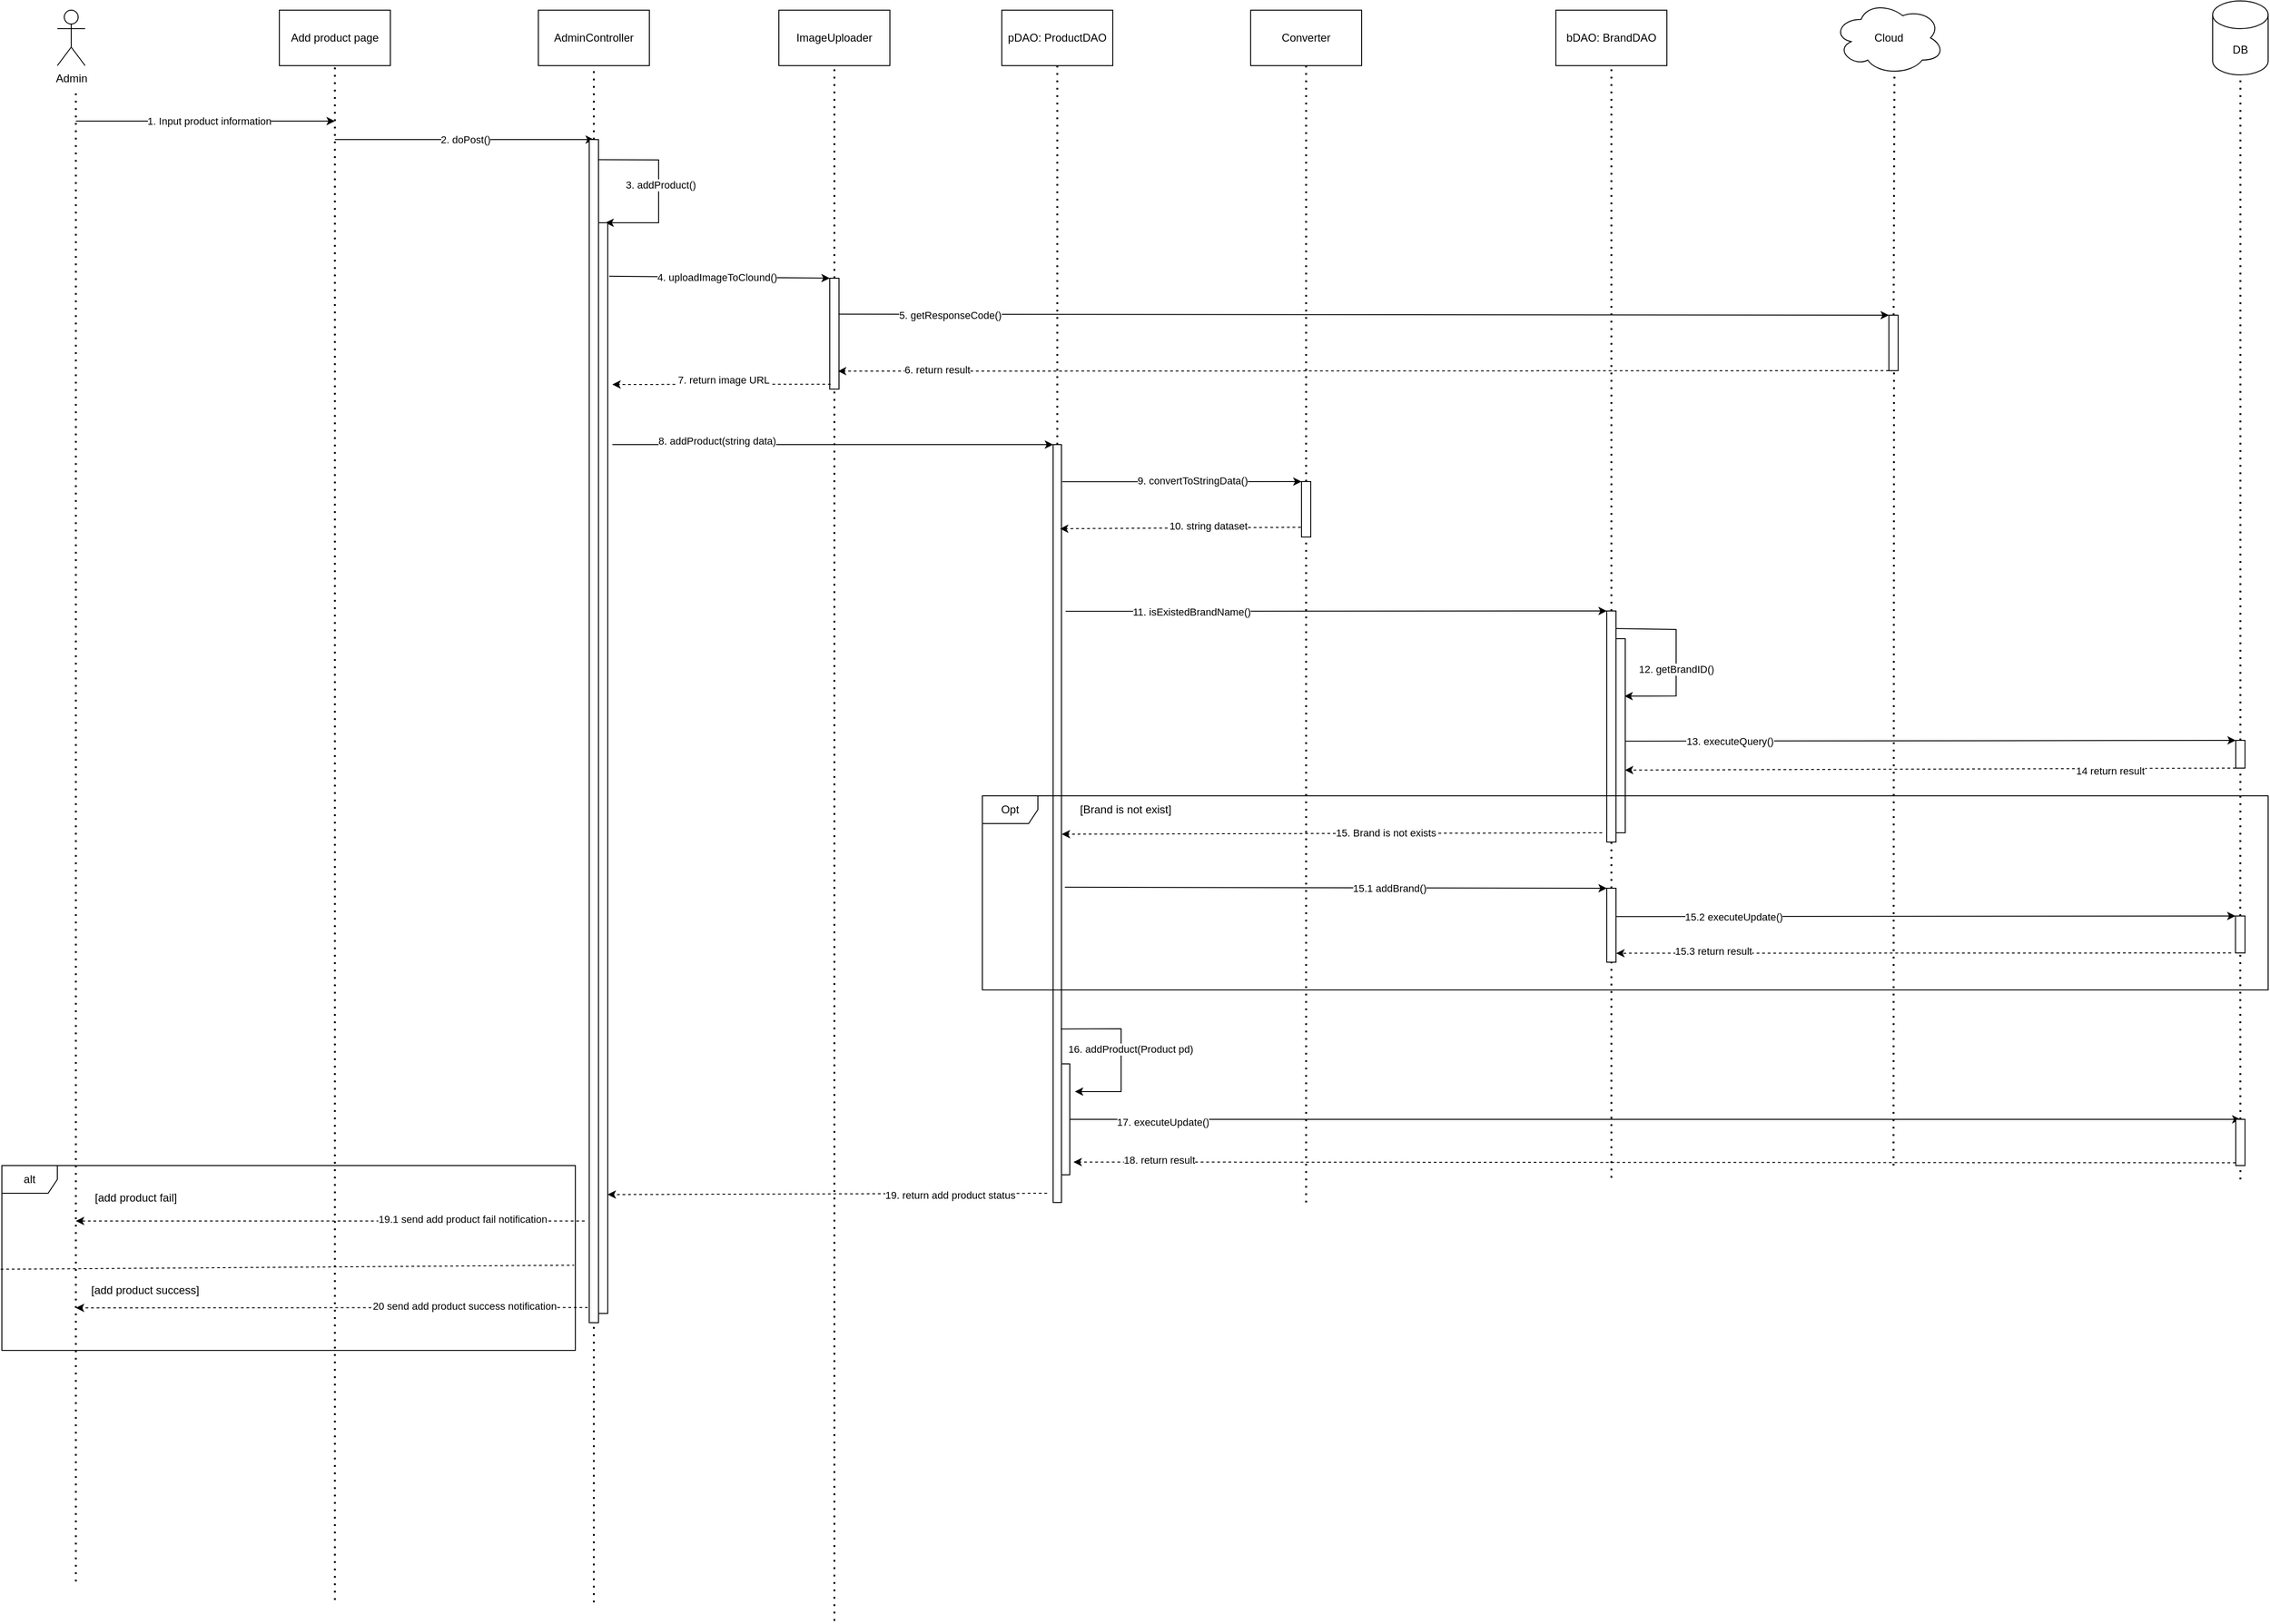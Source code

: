 <mxfile version="21.8.2" type="device">
  <diagram id="C5RBs43oDa-KdzZeNtuy" name="Page-1">
    <mxGraphModel dx="3640" dy="1908" grid="1" gridSize="10" guides="1" tooltips="1" connect="1" arrows="1" fold="1" page="1" pageScale="1" pageWidth="827" pageHeight="1169" math="0" shadow="0">
      <root>
        <mxCell id="WIyWlLk6GJQsqaUBKTNV-0" />
        <mxCell id="WIyWlLk6GJQsqaUBKTNV-1" parent="WIyWlLk6GJQsqaUBKTNV-0" />
        <mxCell id="jX_GD5bZqcwz75eiYxPs-16" value="Admin" style="shape=umlActor;verticalLabelPosition=bottom;verticalAlign=top;html=1;outlineConnect=0;" vertex="1" parent="WIyWlLk6GJQsqaUBKTNV-1">
          <mxGeometry x="100" y="90" width="30" height="60" as="geometry" />
        </mxCell>
        <mxCell id="jX_GD5bZqcwz75eiYxPs-17" value="" style="endArrow=none;dashed=1;html=1;dashPattern=1 3;strokeWidth=2;rounded=0;" edge="1" parent="WIyWlLk6GJQsqaUBKTNV-1">
          <mxGeometry width="50" height="50" relative="1" as="geometry">
            <mxPoint x="120" y="1790" as="sourcePoint" />
            <mxPoint x="120" y="180" as="targetPoint" />
          </mxGeometry>
        </mxCell>
        <mxCell id="jX_GD5bZqcwz75eiYxPs-19" value="Add product page" style="rounded=0;whiteSpace=wrap;html=1;" vertex="1" parent="WIyWlLk6GJQsqaUBKTNV-1">
          <mxGeometry x="340" y="90" width="120" height="60" as="geometry" />
        </mxCell>
        <mxCell id="jX_GD5bZqcwz75eiYxPs-20" value="" style="endArrow=none;dashed=1;html=1;dashPattern=1 3;strokeWidth=2;rounded=0;entryX=0.5;entryY=1;entryDx=0;entryDy=0;" edge="1" parent="WIyWlLk6GJQsqaUBKTNV-1" target="jX_GD5bZqcwz75eiYxPs-19">
          <mxGeometry width="50" height="50" relative="1" as="geometry">
            <mxPoint x="400" y="1810" as="sourcePoint" />
            <mxPoint x="350" y="250" as="targetPoint" />
          </mxGeometry>
        </mxCell>
        <mxCell id="jX_GD5bZqcwz75eiYxPs-21" value="AdminController" style="rounded=0;whiteSpace=wrap;html=1;" vertex="1" parent="WIyWlLk6GJQsqaUBKTNV-1">
          <mxGeometry x="620" y="90" width="120" height="60" as="geometry" />
        </mxCell>
        <mxCell id="jX_GD5bZqcwz75eiYxPs-22" value="" style="endArrow=none;dashed=1;html=1;dashPattern=1 3;strokeWidth=2;rounded=0;entryX=0.5;entryY=1;entryDx=0;entryDy=0;" edge="1" parent="WIyWlLk6GJQsqaUBKTNV-1" source="jX_GD5bZqcwz75eiYxPs-43" target="jX_GD5bZqcwz75eiYxPs-21">
          <mxGeometry width="50" height="50" relative="1" as="geometry">
            <mxPoint x="680" y="1160" as="sourcePoint" />
            <mxPoint x="410" y="160" as="targetPoint" />
          </mxGeometry>
        </mxCell>
        <mxCell id="jX_GD5bZqcwz75eiYxPs-23" value="ImageUploader" style="rounded=0;whiteSpace=wrap;html=1;" vertex="1" parent="WIyWlLk6GJQsqaUBKTNV-1">
          <mxGeometry x="880" y="90" width="120" height="60" as="geometry" />
        </mxCell>
        <mxCell id="jX_GD5bZqcwz75eiYxPs-24" value="pDAO: ProductDAO" style="rounded=0;whiteSpace=wrap;html=1;" vertex="1" parent="WIyWlLk6GJQsqaUBKTNV-1">
          <mxGeometry x="1121" y="90" width="120" height="60" as="geometry" />
        </mxCell>
        <mxCell id="jX_GD5bZqcwz75eiYxPs-25" value="" style="endArrow=none;dashed=1;html=1;dashPattern=1 3;strokeWidth=2;rounded=0;entryX=0.5;entryY=1;entryDx=0;entryDy=0;" edge="1" parent="WIyWlLk6GJQsqaUBKTNV-1" source="jX_GD5bZqcwz75eiYxPs-49" target="jX_GD5bZqcwz75eiYxPs-23">
          <mxGeometry width="50" height="50" relative="1" as="geometry">
            <mxPoint x="940" y="1160" as="sourcePoint" />
            <mxPoint x="690" y="160" as="targetPoint" />
          </mxGeometry>
        </mxCell>
        <mxCell id="jX_GD5bZqcwz75eiYxPs-26" value="" style="endArrow=none;dashed=1;html=1;dashPattern=1 3;strokeWidth=2;rounded=0;entryX=0.5;entryY=1;entryDx=0;entryDy=0;" edge="1" parent="WIyWlLk6GJQsqaUBKTNV-1" source="jX_GD5bZqcwz75eiYxPs-62" target="jX_GD5bZqcwz75eiYxPs-24">
          <mxGeometry width="50" height="50" relative="1" as="geometry">
            <mxPoint x="1180" y="1160" as="sourcePoint" />
            <mxPoint x="700" y="170" as="targetPoint" />
            <Array as="points" />
          </mxGeometry>
        </mxCell>
        <mxCell id="jX_GD5bZqcwz75eiYxPs-27" value="Converter" style="rounded=0;whiteSpace=wrap;html=1;" vertex="1" parent="WIyWlLk6GJQsqaUBKTNV-1">
          <mxGeometry x="1390" y="90" width="120" height="60" as="geometry" />
        </mxCell>
        <mxCell id="jX_GD5bZqcwz75eiYxPs-28" value="Cloud" style="ellipse;shape=cloud;whiteSpace=wrap;html=1;" vertex="1" parent="WIyWlLk6GJQsqaUBKTNV-1">
          <mxGeometry x="2020" y="80" width="120" height="80" as="geometry" />
        </mxCell>
        <mxCell id="jX_GD5bZqcwz75eiYxPs-29" value="DB" style="shape=cylinder3;whiteSpace=wrap;html=1;boundedLbl=1;backgroundOutline=1;size=15;" vertex="1" parent="WIyWlLk6GJQsqaUBKTNV-1">
          <mxGeometry x="2430" y="80" width="60" height="80" as="geometry" />
        </mxCell>
        <mxCell id="jX_GD5bZqcwz75eiYxPs-36" value="" style="endArrow=none;dashed=1;html=1;dashPattern=1 3;strokeWidth=2;rounded=0;entryX=0.5;entryY=1;entryDx=0;entryDy=0;" edge="1" parent="WIyWlLk6GJQsqaUBKTNV-1" source="jX_GD5bZqcwz75eiYxPs-68" target="jX_GD5bZqcwz75eiYxPs-27">
          <mxGeometry width="50" height="50" relative="1" as="geometry">
            <mxPoint x="1450" y="1160" as="sourcePoint" />
            <mxPoint x="1191" y="160" as="targetPoint" />
            <Array as="points" />
          </mxGeometry>
        </mxCell>
        <mxCell id="jX_GD5bZqcwz75eiYxPs-37" value="" style="endArrow=none;dashed=1;html=1;dashPattern=1 3;strokeWidth=2;rounded=0;entryX=0.55;entryY=0.95;entryDx=0;entryDy=0;entryPerimeter=0;" edge="1" parent="WIyWlLk6GJQsqaUBKTNV-1" source="jX_GD5bZqcwz75eiYxPs-54" target="jX_GD5bZqcwz75eiYxPs-28">
          <mxGeometry width="50" height="50" relative="1" as="geometry">
            <mxPoint x="1720" y="1130" as="sourcePoint" />
            <mxPoint x="1201" y="170" as="targetPoint" />
            <Array as="points" />
          </mxGeometry>
        </mxCell>
        <mxCell id="jX_GD5bZqcwz75eiYxPs-38" value="" style="endArrow=none;dashed=1;html=1;dashPattern=1 3;strokeWidth=2;rounded=0;entryX=0.5;entryY=1;entryDx=0;entryDy=0;entryPerimeter=0;" edge="1" parent="WIyWlLk6GJQsqaUBKTNV-1" source="jX_GD5bZqcwz75eiYxPs-104" target="jX_GD5bZqcwz75eiYxPs-29">
          <mxGeometry width="50" height="50" relative="1" as="geometry">
            <mxPoint x="2460" y="1152.645" as="sourcePoint" />
            <mxPoint x="1681" y="180" as="targetPoint" />
            <Array as="points" />
          </mxGeometry>
        </mxCell>
        <mxCell id="jX_GD5bZqcwz75eiYxPs-39" value="" style="endArrow=classic;html=1;rounded=0;" edge="1" parent="WIyWlLk6GJQsqaUBKTNV-1">
          <mxGeometry width="50" height="50" relative="1" as="geometry">
            <mxPoint x="120" y="210" as="sourcePoint" />
            <mxPoint x="400" y="210" as="targetPoint" />
          </mxGeometry>
        </mxCell>
        <mxCell id="jX_GD5bZqcwz75eiYxPs-40" value="1. Input product information" style="edgeLabel;html=1;align=center;verticalAlign=middle;resizable=0;points=[];" vertex="1" connectable="0" parent="jX_GD5bZqcwz75eiYxPs-39">
          <mxGeometry x="0.026" y="3" relative="1" as="geometry">
            <mxPoint y="3" as="offset" />
          </mxGeometry>
        </mxCell>
        <mxCell id="jX_GD5bZqcwz75eiYxPs-41" value="" style="endArrow=classic;html=1;rounded=0;" edge="1" parent="WIyWlLk6GJQsqaUBKTNV-1">
          <mxGeometry width="50" height="50" relative="1" as="geometry">
            <mxPoint x="400" y="230" as="sourcePoint" />
            <mxPoint x="680" y="230" as="targetPoint" />
          </mxGeometry>
        </mxCell>
        <mxCell id="jX_GD5bZqcwz75eiYxPs-42" value="2. doPost()" style="edgeLabel;html=1;align=center;verticalAlign=middle;resizable=0;points=[];" vertex="1" connectable="0" parent="jX_GD5bZqcwz75eiYxPs-41">
          <mxGeometry x="0.252" y="-2" relative="1" as="geometry">
            <mxPoint x="-35" y="-2" as="offset" />
          </mxGeometry>
        </mxCell>
        <mxCell id="jX_GD5bZqcwz75eiYxPs-44" value="" style="endArrow=none;dashed=1;html=1;dashPattern=1 3;strokeWidth=2;rounded=0;entryX=0.5;entryY=1;entryDx=0;entryDy=0;" edge="1" parent="WIyWlLk6GJQsqaUBKTNV-1" target="jX_GD5bZqcwz75eiYxPs-43">
          <mxGeometry width="50" height="50" relative="1" as="geometry">
            <mxPoint x="680" y="1812.645" as="sourcePoint" />
            <mxPoint x="680" y="150" as="targetPoint" />
          </mxGeometry>
        </mxCell>
        <mxCell id="jX_GD5bZqcwz75eiYxPs-43" value="" style="rounded=0;whiteSpace=wrap;html=1;" vertex="1" parent="WIyWlLk6GJQsqaUBKTNV-1">
          <mxGeometry x="675" y="230" width="10" height="1280" as="geometry" />
        </mxCell>
        <mxCell id="jX_GD5bZqcwz75eiYxPs-45" value="" style="endArrow=classic;html=1;rounded=0;entryX=0.75;entryY=0;entryDx=0;entryDy=0;exitX=0.929;exitY=0.017;exitDx=0;exitDy=0;exitPerimeter=0;" edge="1" parent="WIyWlLk6GJQsqaUBKTNV-1" source="jX_GD5bZqcwz75eiYxPs-43" target="jX_GD5bZqcwz75eiYxPs-46">
          <mxGeometry width="50" height="50" relative="1" as="geometry">
            <mxPoint x="690" y="250" as="sourcePoint" />
            <mxPoint x="740" y="250" as="targetPoint" />
            <Array as="points">
              <mxPoint x="750" y="252" />
              <mxPoint x="750" y="320" />
            </Array>
          </mxGeometry>
        </mxCell>
        <mxCell id="jX_GD5bZqcwz75eiYxPs-47" value="3. addProduct()" style="edgeLabel;html=1;align=center;verticalAlign=middle;resizable=0;points=[];" vertex="1" connectable="0" parent="jX_GD5bZqcwz75eiYxPs-45">
          <mxGeometry x="-0.039" y="2" relative="1" as="geometry">
            <mxPoint as="offset" />
          </mxGeometry>
        </mxCell>
        <mxCell id="jX_GD5bZqcwz75eiYxPs-46" value="" style="rounded=0;whiteSpace=wrap;html=1;" vertex="1" parent="WIyWlLk6GJQsqaUBKTNV-1">
          <mxGeometry x="685" y="320" width="10" height="1180" as="geometry" />
        </mxCell>
        <mxCell id="jX_GD5bZqcwz75eiYxPs-48" value="" style="endArrow=classic;html=1;rounded=0;entryX=0;entryY=0;entryDx=0;entryDy=0;exitX=1.151;exitY=0.049;exitDx=0;exitDy=0;exitPerimeter=0;" edge="1" parent="WIyWlLk6GJQsqaUBKTNV-1" source="jX_GD5bZqcwz75eiYxPs-46" target="jX_GD5bZqcwz75eiYxPs-49">
          <mxGeometry width="50" height="50" relative="1" as="geometry">
            <mxPoint x="700" y="380" as="sourcePoint" />
            <mxPoint x="930" y="380" as="targetPoint" />
          </mxGeometry>
        </mxCell>
        <mxCell id="jX_GD5bZqcwz75eiYxPs-51" value="4. uploadImageToClound()" style="edgeLabel;html=1;align=center;verticalAlign=middle;resizable=0;points=[];" vertex="1" connectable="0" parent="jX_GD5bZqcwz75eiYxPs-48">
          <mxGeometry x="-0.11" y="-1" relative="1" as="geometry">
            <mxPoint x="10" y="-1" as="offset" />
          </mxGeometry>
        </mxCell>
        <mxCell id="jX_GD5bZqcwz75eiYxPs-50" value="" style="endArrow=none;dashed=1;html=1;dashPattern=1 3;strokeWidth=2;rounded=0;entryX=0.5;entryY=1;entryDx=0;entryDy=0;" edge="1" parent="WIyWlLk6GJQsqaUBKTNV-1" target="jX_GD5bZqcwz75eiYxPs-49">
          <mxGeometry width="50" height="50" relative="1" as="geometry">
            <mxPoint x="940" y="1832.644" as="sourcePoint" />
            <mxPoint x="940" y="150" as="targetPoint" />
          </mxGeometry>
        </mxCell>
        <mxCell id="jX_GD5bZqcwz75eiYxPs-49" value="" style="rounded=0;whiteSpace=wrap;html=1;" vertex="1" parent="WIyWlLk6GJQsqaUBKTNV-1">
          <mxGeometry x="935" y="380" width="10" height="120" as="geometry" />
        </mxCell>
        <mxCell id="jX_GD5bZqcwz75eiYxPs-52" value="" style="endArrow=classic;html=1;rounded=0;exitX=0.94;exitY=0.324;exitDx=0;exitDy=0;exitPerimeter=0;entryX=0;entryY=0;entryDx=0;entryDy=0;" edge="1" parent="WIyWlLk6GJQsqaUBKTNV-1" source="jX_GD5bZqcwz75eiYxPs-49" target="jX_GD5bZqcwz75eiYxPs-54">
          <mxGeometry width="50" height="50" relative="1" as="geometry">
            <mxPoint x="970.0" y="420.0" as="sourcePoint" />
            <mxPoint x="2070" y="420" as="targetPoint" />
          </mxGeometry>
        </mxCell>
        <mxCell id="jX_GD5bZqcwz75eiYxPs-53" value="5. getResponseCode()" style="edgeLabel;html=1;align=center;verticalAlign=middle;resizable=0;points=[];" vertex="1" connectable="0" parent="jX_GD5bZqcwz75eiYxPs-52">
          <mxGeometry x="-0.168" y="-2" relative="1" as="geometry">
            <mxPoint x="-352" y="-2" as="offset" />
          </mxGeometry>
        </mxCell>
        <mxCell id="jX_GD5bZqcwz75eiYxPs-55" value="" style="endArrow=none;dashed=1;html=1;dashPattern=1 3;strokeWidth=2;rounded=0;entryX=0.55;entryY=0.95;entryDx=0;entryDy=0;entryPerimeter=0;" edge="1" parent="WIyWlLk6GJQsqaUBKTNV-1" target="jX_GD5bZqcwz75eiYxPs-54">
          <mxGeometry width="50" height="50" relative="1" as="geometry">
            <mxPoint x="2085" y="1340" as="sourcePoint" />
            <mxPoint x="1720" y="156" as="targetPoint" />
            <Array as="points" />
          </mxGeometry>
        </mxCell>
        <mxCell id="jX_GD5bZqcwz75eiYxPs-54" value="" style="rounded=0;whiteSpace=wrap;html=1;" vertex="1" parent="WIyWlLk6GJQsqaUBKTNV-1">
          <mxGeometry x="2080" y="420" width="10" height="60" as="geometry" />
        </mxCell>
        <mxCell id="jX_GD5bZqcwz75eiYxPs-56" value="" style="endArrow=classic;html=1;rounded=0;dashed=1;entryX=0.885;entryY=0.838;entryDx=0;entryDy=0;entryPerimeter=0;exitX=0;exitY=1;exitDx=0;exitDy=0;" edge="1" parent="WIyWlLk6GJQsqaUBKTNV-1" source="jX_GD5bZqcwz75eiYxPs-54" target="jX_GD5bZqcwz75eiYxPs-49">
          <mxGeometry width="50" height="50" relative="1" as="geometry">
            <mxPoint x="1660" y="481" as="sourcePoint" />
            <mxPoint x="958.021" y="480" as="targetPoint" />
          </mxGeometry>
        </mxCell>
        <mxCell id="jX_GD5bZqcwz75eiYxPs-57" value="6. return result" style="edgeLabel;html=1;align=center;verticalAlign=middle;resizable=0;points=[];" vertex="1" connectable="0" parent="jX_GD5bZqcwz75eiYxPs-56">
          <mxGeometry x="0.009" y="-2" relative="1" as="geometry">
            <mxPoint x="-456" as="offset" />
          </mxGeometry>
        </mxCell>
        <mxCell id="jX_GD5bZqcwz75eiYxPs-58" value="" style="endArrow=classic;html=1;rounded=0;exitX=0.101;exitY=0.956;exitDx=0;exitDy=0;exitPerimeter=0;dashed=1;" edge="1" parent="WIyWlLk6GJQsqaUBKTNV-1" source="jX_GD5bZqcwz75eiYxPs-49">
          <mxGeometry width="50" height="50" relative="1" as="geometry">
            <mxPoint x="830" y="560" as="sourcePoint" />
            <mxPoint x="700" y="495" as="targetPoint" />
          </mxGeometry>
        </mxCell>
        <mxCell id="jX_GD5bZqcwz75eiYxPs-59" value="7. return image URL" style="edgeLabel;html=1;align=center;verticalAlign=middle;resizable=0;points=[];" vertex="1" connectable="0" parent="jX_GD5bZqcwz75eiYxPs-58">
          <mxGeometry x="0.559" y="1" relative="1" as="geometry">
            <mxPoint x="68" y="-6" as="offset" />
          </mxGeometry>
        </mxCell>
        <mxCell id="jX_GD5bZqcwz75eiYxPs-60" value="" style="endArrow=classic;html=1;rounded=0;entryX=0;entryY=0;entryDx=0;entryDy=0;" edge="1" parent="WIyWlLk6GJQsqaUBKTNV-1" target="jX_GD5bZqcwz75eiYxPs-62">
          <mxGeometry width="50" height="50" relative="1" as="geometry">
            <mxPoint x="700" y="560" as="sourcePoint" />
            <mxPoint x="1171.039" y="560" as="targetPoint" />
          </mxGeometry>
        </mxCell>
        <mxCell id="jX_GD5bZqcwz75eiYxPs-61" value="8. addProduct(string data)" style="edgeLabel;html=1;align=center;verticalAlign=middle;resizable=0;points=[];" vertex="1" connectable="0" parent="jX_GD5bZqcwz75eiYxPs-60">
          <mxGeometry x="0.196" y="4" relative="1" as="geometry">
            <mxPoint x="-172" as="offset" />
          </mxGeometry>
        </mxCell>
        <mxCell id="jX_GD5bZqcwz75eiYxPs-63" value="" style="endArrow=none;dashed=1;html=1;dashPattern=1 3;strokeWidth=2;rounded=0;entryX=0.5;entryY=1;entryDx=0;entryDy=0;" edge="1" parent="WIyWlLk6GJQsqaUBKTNV-1" target="jX_GD5bZqcwz75eiYxPs-62">
          <mxGeometry width="50" height="50" relative="1" as="geometry">
            <mxPoint x="1180" y="1160" as="sourcePoint" />
            <mxPoint x="1181" y="150" as="targetPoint" />
            <Array as="points" />
          </mxGeometry>
        </mxCell>
        <mxCell id="jX_GD5bZqcwz75eiYxPs-62" value="" style="rounded=0;whiteSpace=wrap;html=1;" vertex="1" parent="WIyWlLk6GJQsqaUBKTNV-1">
          <mxGeometry x="1176.5" y="560" width="9" height="820" as="geometry" />
        </mxCell>
        <mxCell id="jX_GD5bZqcwz75eiYxPs-66" value="" style="endArrow=classic;html=1;rounded=0;entryX=0;entryY=0;entryDx=0;entryDy=0;exitX=1.091;exitY=0.049;exitDx=0;exitDy=0;exitPerimeter=0;" edge="1" parent="WIyWlLk6GJQsqaUBKTNV-1" source="jX_GD5bZqcwz75eiYxPs-62" target="jX_GD5bZqcwz75eiYxPs-68">
          <mxGeometry width="50" height="50" relative="1" as="geometry">
            <mxPoint x="1190" y="600" as="sourcePoint" />
            <mxPoint x="1430" y="600" as="targetPoint" />
          </mxGeometry>
        </mxCell>
        <mxCell id="jX_GD5bZqcwz75eiYxPs-70" value="9. convertToStringData()" style="edgeLabel;html=1;align=center;verticalAlign=middle;resizable=0;points=[];" vertex="1" connectable="0" parent="jX_GD5bZqcwz75eiYxPs-66">
          <mxGeometry x="0.417" y="1" relative="1" as="geometry">
            <mxPoint x="-43" as="offset" />
          </mxGeometry>
        </mxCell>
        <mxCell id="jX_GD5bZqcwz75eiYxPs-69" value="" style="endArrow=none;dashed=1;html=1;dashPattern=1 3;strokeWidth=2;rounded=0;entryX=0.5;entryY=1;entryDx=0;entryDy=0;" edge="1" parent="WIyWlLk6GJQsqaUBKTNV-1" target="jX_GD5bZqcwz75eiYxPs-68">
          <mxGeometry width="50" height="50" relative="1" as="geometry">
            <mxPoint x="1450" y="1380" as="sourcePoint" />
            <mxPoint x="1450" y="150" as="targetPoint" />
            <Array as="points" />
          </mxGeometry>
        </mxCell>
        <mxCell id="jX_GD5bZqcwz75eiYxPs-68" value="" style="rounded=0;whiteSpace=wrap;html=1;" vertex="1" parent="WIyWlLk6GJQsqaUBKTNV-1">
          <mxGeometry x="1445" y="600" width="10" height="60" as="geometry" />
        </mxCell>
        <mxCell id="jX_GD5bZqcwz75eiYxPs-71" value="" style="endArrow=classic;html=1;rounded=0;dashed=1;exitX=-0.073;exitY=0.824;exitDx=0;exitDy=0;exitPerimeter=0;entryX=0.822;entryY=0.111;entryDx=0;entryDy=0;entryPerimeter=0;" edge="1" parent="WIyWlLk6GJQsqaUBKTNV-1" source="jX_GD5bZqcwz75eiYxPs-68" target="jX_GD5bZqcwz75eiYxPs-62">
          <mxGeometry width="50" height="50" relative="1" as="geometry">
            <mxPoint x="1440" y="650" as="sourcePoint" />
            <mxPoint x="1210" y="649" as="targetPoint" />
          </mxGeometry>
        </mxCell>
        <mxCell id="jX_GD5bZqcwz75eiYxPs-72" value="10. string dataset" style="edgeLabel;html=1;align=center;verticalAlign=middle;resizable=0;points=[];" vertex="1" connectable="0" parent="jX_GD5bZqcwz75eiYxPs-71">
          <mxGeometry x="-0.223" y="-2" relative="1" as="geometry">
            <mxPoint as="offset" />
          </mxGeometry>
        </mxCell>
        <mxCell id="jX_GD5bZqcwz75eiYxPs-94" value="bDAO: BrandDAO" style="rounded=0;whiteSpace=wrap;html=1;" vertex="1" parent="WIyWlLk6GJQsqaUBKTNV-1">
          <mxGeometry x="1720" y="90" width="120" height="60" as="geometry" />
        </mxCell>
        <mxCell id="jX_GD5bZqcwz75eiYxPs-98" value="" style="endArrow=none;dashed=1;html=1;dashPattern=1 3;strokeWidth=2;rounded=0;entryX=0.5;entryY=1;entryDx=0;entryDy=0;" edge="1" parent="WIyWlLk6GJQsqaUBKTNV-1" source="jX_GD5bZqcwz75eiYxPs-109" target="jX_GD5bZqcwz75eiYxPs-94">
          <mxGeometry width="50" height="50" relative="1" as="geometry">
            <mxPoint x="1780" y="1160" as="sourcePoint" />
            <mxPoint x="2000" y="360" as="targetPoint" />
          </mxGeometry>
        </mxCell>
        <mxCell id="jX_GD5bZqcwz75eiYxPs-99" value="" style="endArrow=classic;html=1;rounded=0;entryX=0;entryY=0;entryDx=0;entryDy=0;exitX=1.5;exitY=0.22;exitDx=0;exitDy=0;exitPerimeter=0;" edge="1" parent="WIyWlLk6GJQsqaUBKTNV-1" source="jX_GD5bZqcwz75eiYxPs-62" target="jX_GD5bZqcwz75eiYxPs-109">
          <mxGeometry width="50" height="50" relative="1" as="geometry">
            <mxPoint x="1200" y="740" as="sourcePoint" />
            <mxPoint x="1766.465" y="740" as="targetPoint" />
          </mxGeometry>
        </mxCell>
        <mxCell id="jX_GD5bZqcwz75eiYxPs-100" value="11. isExistedBrandName()" style="edgeLabel;html=1;align=center;verticalAlign=middle;resizable=0;points=[];" vertex="1" connectable="0" parent="jX_GD5bZqcwz75eiYxPs-99">
          <mxGeometry x="-0.332" y="-5" relative="1" as="geometry">
            <mxPoint x="-60" y="-5" as="offset" />
          </mxGeometry>
        </mxCell>
        <mxCell id="jX_GD5bZqcwz75eiYxPs-105" value="" style="endArrow=none;dashed=1;html=1;dashPattern=1 3;strokeWidth=2;rounded=0;entryX=0.5;entryY=1;entryDx=0;entryDy=0;entryPerimeter=0;" edge="1" parent="WIyWlLk6GJQsqaUBKTNV-1" source="jX_GD5bZqcwz75eiYxPs-127" target="jX_GD5bZqcwz75eiYxPs-104">
          <mxGeometry width="50" height="50" relative="1" as="geometry">
            <mxPoint x="2460" y="1152.645" as="sourcePoint" />
            <mxPoint x="2460" y="160" as="targetPoint" />
            <Array as="points" />
          </mxGeometry>
        </mxCell>
        <mxCell id="jX_GD5bZqcwz75eiYxPs-104" value="" style="rounded=0;whiteSpace=wrap;html=1;" vertex="1" parent="WIyWlLk6GJQsqaUBKTNV-1">
          <mxGeometry x="2455" y="880" width="10" height="30" as="geometry" />
        </mxCell>
        <mxCell id="jX_GD5bZqcwz75eiYxPs-110" value="" style="endArrow=none;dashed=1;html=1;dashPattern=1 3;strokeWidth=2;rounded=0;entryX=0.5;entryY=1;entryDx=0;entryDy=0;" edge="1" parent="WIyWlLk6GJQsqaUBKTNV-1" source="jX_GD5bZqcwz75eiYxPs-124" target="jX_GD5bZqcwz75eiYxPs-109">
          <mxGeometry width="50" height="50" relative="1" as="geometry">
            <mxPoint x="1780" y="1160" as="sourcePoint" />
            <mxPoint x="1780" y="150" as="targetPoint" />
          </mxGeometry>
        </mxCell>
        <mxCell id="jX_GD5bZqcwz75eiYxPs-109" value="" style="rounded=0;whiteSpace=wrap;html=1;" vertex="1" parent="WIyWlLk6GJQsqaUBKTNV-1">
          <mxGeometry x="1775" y="740" width="10" height="250" as="geometry" />
        </mxCell>
        <mxCell id="jX_GD5bZqcwz75eiYxPs-111" value="" style="endArrow=classic;html=1;rounded=0;exitX=1.001;exitY=0.076;exitDx=0;exitDy=0;exitPerimeter=0;entryX=0.905;entryY=0.296;entryDx=0;entryDy=0;entryPerimeter=0;" edge="1" parent="WIyWlLk6GJQsqaUBKTNV-1" source="jX_GD5bZqcwz75eiYxPs-109" target="jX_GD5bZqcwz75eiYxPs-112">
          <mxGeometry width="50" height="50" relative="1" as="geometry">
            <mxPoint x="1800" y="760" as="sourcePoint" />
            <mxPoint x="1800" y="832" as="targetPoint" />
            <Array as="points">
              <mxPoint x="1850" y="760" />
              <mxPoint x="1850" y="832" />
            </Array>
          </mxGeometry>
        </mxCell>
        <mxCell id="jX_GD5bZqcwz75eiYxPs-113" value="12. getBrandID()" style="edgeLabel;html=1;align=center;verticalAlign=middle;resizable=0;points=[];" vertex="1" connectable="0" parent="jX_GD5bZqcwz75eiYxPs-111">
          <mxGeometry x="0.118" relative="1" as="geometry">
            <mxPoint as="offset" />
          </mxGeometry>
        </mxCell>
        <mxCell id="jX_GD5bZqcwz75eiYxPs-112" value="" style="rounded=0;whiteSpace=wrap;html=1;" vertex="1" parent="WIyWlLk6GJQsqaUBKTNV-1">
          <mxGeometry x="1785" y="770" width="10" height="210" as="geometry" />
        </mxCell>
        <mxCell id="jX_GD5bZqcwz75eiYxPs-114" value="" style="endArrow=classic;html=1;rounded=0;entryX=0;entryY=0;entryDx=0;entryDy=0;exitX=1.023;exitY=0.528;exitDx=0;exitDy=0;exitPerimeter=0;" edge="1" parent="WIyWlLk6GJQsqaUBKTNV-1" source="jX_GD5bZqcwz75eiYxPs-112" target="jX_GD5bZqcwz75eiYxPs-104">
          <mxGeometry width="50" height="50" relative="1" as="geometry">
            <mxPoint x="1800" y="880" as="sourcePoint" />
            <mxPoint x="2444.476" y="880" as="targetPoint" />
          </mxGeometry>
        </mxCell>
        <mxCell id="jX_GD5bZqcwz75eiYxPs-116" value="13. executeQuery()" style="edgeLabel;html=1;align=center;verticalAlign=middle;resizable=0;points=[];" vertex="1" connectable="0" parent="jX_GD5bZqcwz75eiYxPs-114">
          <mxGeometry x="-0.023" relative="1" as="geometry">
            <mxPoint x="-210" as="offset" />
          </mxGeometry>
        </mxCell>
        <mxCell id="jX_GD5bZqcwz75eiYxPs-115" value="" style="endArrow=classic;html=1;rounded=0;exitX=0;exitY=1;exitDx=0;exitDy=0;dashed=1;entryX=0.963;entryY=0.677;entryDx=0;entryDy=0;entryPerimeter=0;" edge="1" parent="WIyWlLk6GJQsqaUBKTNV-1" source="jX_GD5bZqcwz75eiYxPs-104" target="jX_GD5bZqcwz75eiYxPs-112">
          <mxGeometry width="50" height="50" relative="1" as="geometry">
            <mxPoint x="2220" y="940" as="sourcePoint" />
            <mxPoint x="1800" y="910" as="targetPoint" />
          </mxGeometry>
        </mxCell>
        <mxCell id="jX_GD5bZqcwz75eiYxPs-117" value="14 return result" style="edgeLabel;html=1;align=center;verticalAlign=middle;resizable=0;points=[];" vertex="1" connectable="0" parent="jX_GD5bZqcwz75eiYxPs-115">
          <mxGeometry x="-0.587" y="2" relative="1" as="geometry">
            <mxPoint as="offset" />
          </mxGeometry>
        </mxCell>
        <mxCell id="jX_GD5bZqcwz75eiYxPs-118" value="" style="endArrow=classic;html=1;rounded=0;dashed=1;entryX=1.035;entryY=0.514;entryDx=0;entryDy=0;entryPerimeter=0;" edge="1" parent="WIyWlLk6GJQsqaUBKTNV-1" target="jX_GD5bZqcwz75eiYxPs-62">
          <mxGeometry width="50" height="50" relative="1" as="geometry">
            <mxPoint x="1770" y="980" as="sourcePoint" />
            <mxPoint x="1200" y="980" as="targetPoint" />
          </mxGeometry>
        </mxCell>
        <mxCell id="jX_GD5bZqcwz75eiYxPs-119" value="15. Brand is not exists" style="edgeLabel;html=1;align=center;verticalAlign=middle;resizable=0;points=[];" vertex="1" connectable="0" parent="jX_GD5bZqcwz75eiYxPs-118">
          <mxGeometry x="-0.198" y="-1" relative="1" as="geometry">
            <mxPoint as="offset" />
          </mxGeometry>
        </mxCell>
        <mxCell id="jX_GD5bZqcwz75eiYxPs-122" value="" style="endArrow=classic;html=1;rounded=0;exitX=1.407;exitY=0.584;exitDx=0;exitDy=0;exitPerimeter=0;entryX=0;entryY=0;entryDx=0;entryDy=0;" edge="1" parent="WIyWlLk6GJQsqaUBKTNV-1" source="jX_GD5bZqcwz75eiYxPs-62" target="jX_GD5bZqcwz75eiYxPs-124">
          <mxGeometry width="50" height="50" relative="1" as="geometry">
            <mxPoint x="1200" y="1040" as="sourcePoint" />
            <mxPoint x="1770" y="1040" as="targetPoint" />
          </mxGeometry>
        </mxCell>
        <mxCell id="jX_GD5bZqcwz75eiYxPs-123" value="15.1 addBrand()" style="edgeLabel;html=1;align=center;verticalAlign=middle;resizable=0;points=[];" vertex="1" connectable="0" parent="jX_GD5bZqcwz75eiYxPs-122">
          <mxGeometry x="0.231" y="-4" relative="1" as="geometry">
            <mxPoint x="-10" y="-4" as="offset" />
          </mxGeometry>
        </mxCell>
        <mxCell id="jX_GD5bZqcwz75eiYxPs-125" value="" style="endArrow=none;dashed=1;html=1;dashPattern=1 3;strokeWidth=2;rounded=0;entryX=0.5;entryY=1;entryDx=0;entryDy=0;" edge="1" parent="WIyWlLk6GJQsqaUBKTNV-1" target="jX_GD5bZqcwz75eiYxPs-124">
          <mxGeometry width="50" height="50" relative="1" as="geometry">
            <mxPoint x="1780" y="1353.281" as="sourcePoint" />
            <mxPoint x="1780" y="990" as="targetPoint" />
          </mxGeometry>
        </mxCell>
        <mxCell id="jX_GD5bZqcwz75eiYxPs-124" value="" style="rounded=0;whiteSpace=wrap;html=1;" vertex="1" parent="WIyWlLk6GJQsqaUBKTNV-1">
          <mxGeometry x="1775" y="1040" width="10" height="80" as="geometry" />
        </mxCell>
        <mxCell id="jX_GD5bZqcwz75eiYxPs-126" value="" style="endArrow=classic;html=1;rounded=0;exitX=1.032;exitY=0.383;exitDx=0;exitDy=0;exitPerimeter=0;entryX=0;entryY=0;entryDx=0;entryDy=0;" edge="1" parent="WIyWlLk6GJQsqaUBKTNV-1" source="jX_GD5bZqcwz75eiYxPs-124" target="jX_GD5bZqcwz75eiYxPs-127">
          <mxGeometry width="50" height="50" relative="1" as="geometry">
            <mxPoint x="1790" y="1070" as="sourcePoint" />
            <mxPoint x="2450" y="1070" as="targetPoint" />
          </mxGeometry>
        </mxCell>
        <mxCell id="jX_GD5bZqcwz75eiYxPs-129" value="15.2 executeUpdate()" style="edgeLabel;html=1;align=center;verticalAlign=middle;resizable=0;points=[];" vertex="1" connectable="0" parent="jX_GD5bZqcwz75eiYxPs-126">
          <mxGeometry x="-0.664" y="3" relative="1" as="geometry">
            <mxPoint x="14" y="3" as="offset" />
          </mxGeometry>
        </mxCell>
        <mxCell id="jX_GD5bZqcwz75eiYxPs-128" value="" style="endArrow=none;dashed=1;html=1;dashPattern=1 3;strokeWidth=2;rounded=0;entryX=0.5;entryY=1;entryDx=0;entryDy=0;entryPerimeter=0;" edge="1" parent="WIyWlLk6GJQsqaUBKTNV-1" source="jX_GD5bZqcwz75eiYxPs-142" target="jX_GD5bZqcwz75eiYxPs-127">
          <mxGeometry width="50" height="50" relative="1" as="geometry">
            <mxPoint x="2460" y="1355.059" as="sourcePoint" />
            <mxPoint x="2460" y="940" as="targetPoint" />
            <Array as="points" />
          </mxGeometry>
        </mxCell>
        <mxCell id="jX_GD5bZqcwz75eiYxPs-127" value="" style="rounded=0;whiteSpace=wrap;html=1;" vertex="1" parent="WIyWlLk6GJQsqaUBKTNV-1">
          <mxGeometry x="2454.7" y="1070" width="10.3" height="40" as="geometry" />
        </mxCell>
        <mxCell id="jX_GD5bZqcwz75eiYxPs-130" value="" style="endArrow=classic;html=1;rounded=0;entryX=1.021;entryY=0.879;entryDx=0;entryDy=0;entryPerimeter=0;dashed=1;" edge="1" parent="WIyWlLk6GJQsqaUBKTNV-1" target="jX_GD5bZqcwz75eiYxPs-124">
          <mxGeometry width="50" height="50" relative="1" as="geometry">
            <mxPoint x="2450" y="1110" as="sourcePoint" />
            <mxPoint x="1800" y="1110" as="targetPoint" />
          </mxGeometry>
        </mxCell>
        <mxCell id="jX_GD5bZqcwz75eiYxPs-131" value="15.3 return result" style="edgeLabel;html=1;align=center;verticalAlign=middle;resizable=0;points=[];" vertex="1" connectable="0" parent="jX_GD5bZqcwz75eiYxPs-130">
          <mxGeometry x="0.684" y="-3" relative="1" as="geometry">
            <mxPoint as="offset" />
          </mxGeometry>
        </mxCell>
        <mxCell id="jX_GD5bZqcwz75eiYxPs-135" value="Opt" style="shape=umlFrame;whiteSpace=wrap;html=1;pointerEvents=0;" vertex="1" parent="WIyWlLk6GJQsqaUBKTNV-1">
          <mxGeometry x="1100" y="940" width="1390" height="210" as="geometry" />
        </mxCell>
        <mxCell id="jX_GD5bZqcwz75eiYxPs-136" value="[Brand is not exist]" style="text;html=1;strokeColor=none;fillColor=none;align=center;verticalAlign=middle;whiteSpace=wrap;rounded=0;" vertex="1" parent="WIyWlLk6GJQsqaUBKTNV-1">
          <mxGeometry x="1194.5" y="940" width="120" height="30" as="geometry" />
        </mxCell>
        <mxCell id="jX_GD5bZqcwz75eiYxPs-137" value="" style="endArrow=classic;html=1;rounded=0;exitX=0.907;exitY=0.771;exitDx=0;exitDy=0;exitPerimeter=0;" edge="1" parent="WIyWlLk6GJQsqaUBKTNV-1" source="jX_GD5bZqcwz75eiYxPs-62">
          <mxGeometry width="50" height="50" relative="1" as="geometry">
            <mxPoint x="1190" y="1192" as="sourcePoint" />
            <mxPoint x="1200" y="1260" as="targetPoint" />
            <Array as="points">
              <mxPoint x="1250" y="1192" />
              <mxPoint x="1250" y="1260" />
            </Array>
          </mxGeometry>
        </mxCell>
        <mxCell id="jX_GD5bZqcwz75eiYxPs-140" value="16. addProduct(Product pd)" style="edgeLabel;html=1;align=center;verticalAlign=middle;resizable=0;points=[];" vertex="1" connectable="0" parent="jX_GD5bZqcwz75eiYxPs-137">
          <mxGeometry x="-0.053" y="1" relative="1" as="geometry">
            <mxPoint x="9" as="offset" />
          </mxGeometry>
        </mxCell>
        <mxCell id="jX_GD5bZqcwz75eiYxPs-138" value="" style="rounded=0;whiteSpace=wrap;html=1;" vertex="1" parent="WIyWlLk6GJQsqaUBKTNV-1">
          <mxGeometry x="1185.5" y="1230" width="9" height="120" as="geometry" />
        </mxCell>
        <mxCell id="jX_GD5bZqcwz75eiYxPs-141" value="" style="endArrow=classic;html=1;rounded=0;exitX=1;exitY=0.5;exitDx=0;exitDy=0;" edge="1" parent="WIyWlLk6GJQsqaUBKTNV-1" source="jX_GD5bZqcwz75eiYxPs-138">
          <mxGeometry width="50" height="50" relative="1" as="geometry">
            <mxPoint x="1210" y="1290" as="sourcePoint" />
            <mxPoint x="2460" y="1290" as="targetPoint" />
          </mxGeometry>
        </mxCell>
        <mxCell id="jX_GD5bZqcwz75eiYxPs-144" value="17. executeUpdate()" style="edgeLabel;html=1;align=center;verticalAlign=middle;resizable=0;points=[];" vertex="1" connectable="0" parent="jX_GD5bZqcwz75eiYxPs-141">
          <mxGeometry x="-0.841" y="-3" relative="1" as="geometry">
            <mxPoint as="offset" />
          </mxGeometry>
        </mxCell>
        <mxCell id="jX_GD5bZqcwz75eiYxPs-143" value="" style="endArrow=none;dashed=1;html=1;dashPattern=1 3;strokeWidth=2;rounded=0;entryX=0.5;entryY=1;entryDx=0;entryDy=0;entryPerimeter=0;" edge="1" parent="WIyWlLk6GJQsqaUBKTNV-1" target="jX_GD5bZqcwz75eiYxPs-142">
          <mxGeometry width="50" height="50" relative="1" as="geometry">
            <mxPoint x="2460" y="1355.059" as="sourcePoint" />
            <mxPoint x="2460" y="1110" as="targetPoint" />
            <Array as="points" />
          </mxGeometry>
        </mxCell>
        <mxCell id="jX_GD5bZqcwz75eiYxPs-142" value="" style="rounded=0;whiteSpace=wrap;html=1;" vertex="1" parent="WIyWlLk6GJQsqaUBKTNV-1">
          <mxGeometry x="2455" y="1290" width="10" height="50" as="geometry" />
        </mxCell>
        <mxCell id="jX_GD5bZqcwz75eiYxPs-145" value="" style="endArrow=classic;html=1;rounded=0;exitX=0;exitY=1;exitDx=0;exitDy=0;dashed=1;entryX=1.447;entryY=0.885;entryDx=0;entryDy=0;entryPerimeter=0;" edge="1" parent="WIyWlLk6GJQsqaUBKTNV-1" target="jX_GD5bZqcwz75eiYxPs-138">
          <mxGeometry width="50" height="50" relative="1" as="geometry">
            <mxPoint x="2455" y="1337" as="sourcePoint" />
            <mxPoint x="1210" y="1337" as="targetPoint" />
          </mxGeometry>
        </mxCell>
        <mxCell id="jX_GD5bZqcwz75eiYxPs-146" value="18. return result" style="edgeLabel;html=1;align=center;verticalAlign=middle;resizable=0;points=[];" vertex="1" connectable="0" parent="jX_GD5bZqcwz75eiYxPs-145">
          <mxGeometry x="-0.773" y="-3" relative="1" as="geometry">
            <mxPoint x="-1022" as="offset" />
          </mxGeometry>
        </mxCell>
        <mxCell id="jX_GD5bZqcwz75eiYxPs-149" value="" style="endArrow=classic;html=1;rounded=0;dashed=1;entryX=0.985;entryY=0.891;entryDx=0;entryDy=0;entryPerimeter=0;" edge="1" parent="WIyWlLk6GJQsqaUBKTNV-1" target="jX_GD5bZqcwz75eiYxPs-46">
          <mxGeometry width="50" height="50" relative="1" as="geometry">
            <mxPoint x="1170" y="1370" as="sourcePoint" />
            <mxPoint x="710" y="1370" as="targetPoint" />
          </mxGeometry>
        </mxCell>
        <mxCell id="jX_GD5bZqcwz75eiYxPs-150" value="19. return add product status" style="edgeLabel;html=1;align=center;verticalAlign=middle;resizable=0;points=[];" vertex="1" connectable="0" parent="jX_GD5bZqcwz75eiYxPs-149">
          <mxGeometry x="-0.295" y="1" relative="1" as="geometry">
            <mxPoint x="62" as="offset" />
          </mxGeometry>
        </mxCell>
        <mxCell id="jX_GD5bZqcwz75eiYxPs-153" value="" style="endArrow=classic;html=1;rounded=0;dashed=1;" edge="1" parent="WIyWlLk6GJQsqaUBKTNV-1">
          <mxGeometry width="50" height="50" relative="1" as="geometry">
            <mxPoint x="670" y="1400" as="sourcePoint" />
            <mxPoint x="120" y="1400" as="targetPoint" />
          </mxGeometry>
        </mxCell>
        <mxCell id="jX_GD5bZqcwz75eiYxPs-154" value="19.1 send add product fail notification" style="edgeLabel;html=1;align=center;verticalAlign=middle;resizable=0;points=[];" vertex="1" connectable="0" parent="jX_GD5bZqcwz75eiYxPs-153">
          <mxGeometry x="-0.518" y="-2" relative="1" as="geometry">
            <mxPoint as="offset" />
          </mxGeometry>
        </mxCell>
        <mxCell id="jX_GD5bZqcwz75eiYxPs-155" value="" style="endArrow=classic;html=1;rounded=0;dashed=1;exitX=-0.058;exitY=0.936;exitDx=0;exitDy=0;exitPerimeter=0;" edge="1" parent="WIyWlLk6GJQsqaUBKTNV-1">
          <mxGeometry width="50" height="50" relative="1" as="geometry">
            <mxPoint x="673.42" y="1493.6" as="sourcePoint" />
            <mxPoint x="120" y="1494" as="targetPoint" />
          </mxGeometry>
        </mxCell>
        <mxCell id="jX_GD5bZqcwz75eiYxPs-156" value="20 send add product success notification" style="edgeLabel;html=1;align=center;verticalAlign=middle;resizable=0;points=[];" vertex="1" connectable="0" parent="jX_GD5bZqcwz75eiYxPs-155">
          <mxGeometry x="-0.518" y="-2" relative="1" as="geometry">
            <mxPoint as="offset" />
          </mxGeometry>
        </mxCell>
        <mxCell id="jX_GD5bZqcwz75eiYxPs-158" value="alt" style="shape=umlFrame;whiteSpace=wrap;html=1;pointerEvents=0;" vertex="1" parent="WIyWlLk6GJQsqaUBKTNV-1">
          <mxGeometry x="40" y="1340" width="620" height="200" as="geometry" />
        </mxCell>
        <mxCell id="jX_GD5bZqcwz75eiYxPs-161" value="[add product fail]" style="text;html=1;strokeColor=none;fillColor=none;align=center;verticalAlign=middle;whiteSpace=wrap;rounded=0;" vertex="1" parent="WIyWlLk6GJQsqaUBKTNV-1">
          <mxGeometry x="120" y="1360" width="130" height="30" as="geometry" />
        </mxCell>
        <mxCell id="jX_GD5bZqcwz75eiYxPs-162" value="[add product success]" style="text;html=1;strokeColor=none;fillColor=none;align=center;verticalAlign=middle;whiteSpace=wrap;rounded=0;" vertex="1" parent="WIyWlLk6GJQsqaUBKTNV-1">
          <mxGeometry x="130" y="1460" width="130" height="30" as="geometry" />
        </mxCell>
        <mxCell id="jX_GD5bZqcwz75eiYxPs-164" value="" style="endArrow=none;dashed=1;html=1;rounded=0;entryX=0.998;entryY=0.539;entryDx=0;entryDy=0;entryPerimeter=0;exitX=-0.002;exitY=0.561;exitDx=0;exitDy=0;exitPerimeter=0;" edge="1" parent="WIyWlLk6GJQsqaUBKTNV-1" source="jX_GD5bZqcwz75eiYxPs-158" target="jX_GD5bZqcwz75eiYxPs-158">
          <mxGeometry width="50" height="50" relative="1" as="geometry">
            <mxPoint x="510" y="1400" as="sourcePoint" />
            <mxPoint x="560" y="1350" as="targetPoint" />
          </mxGeometry>
        </mxCell>
      </root>
    </mxGraphModel>
  </diagram>
</mxfile>
